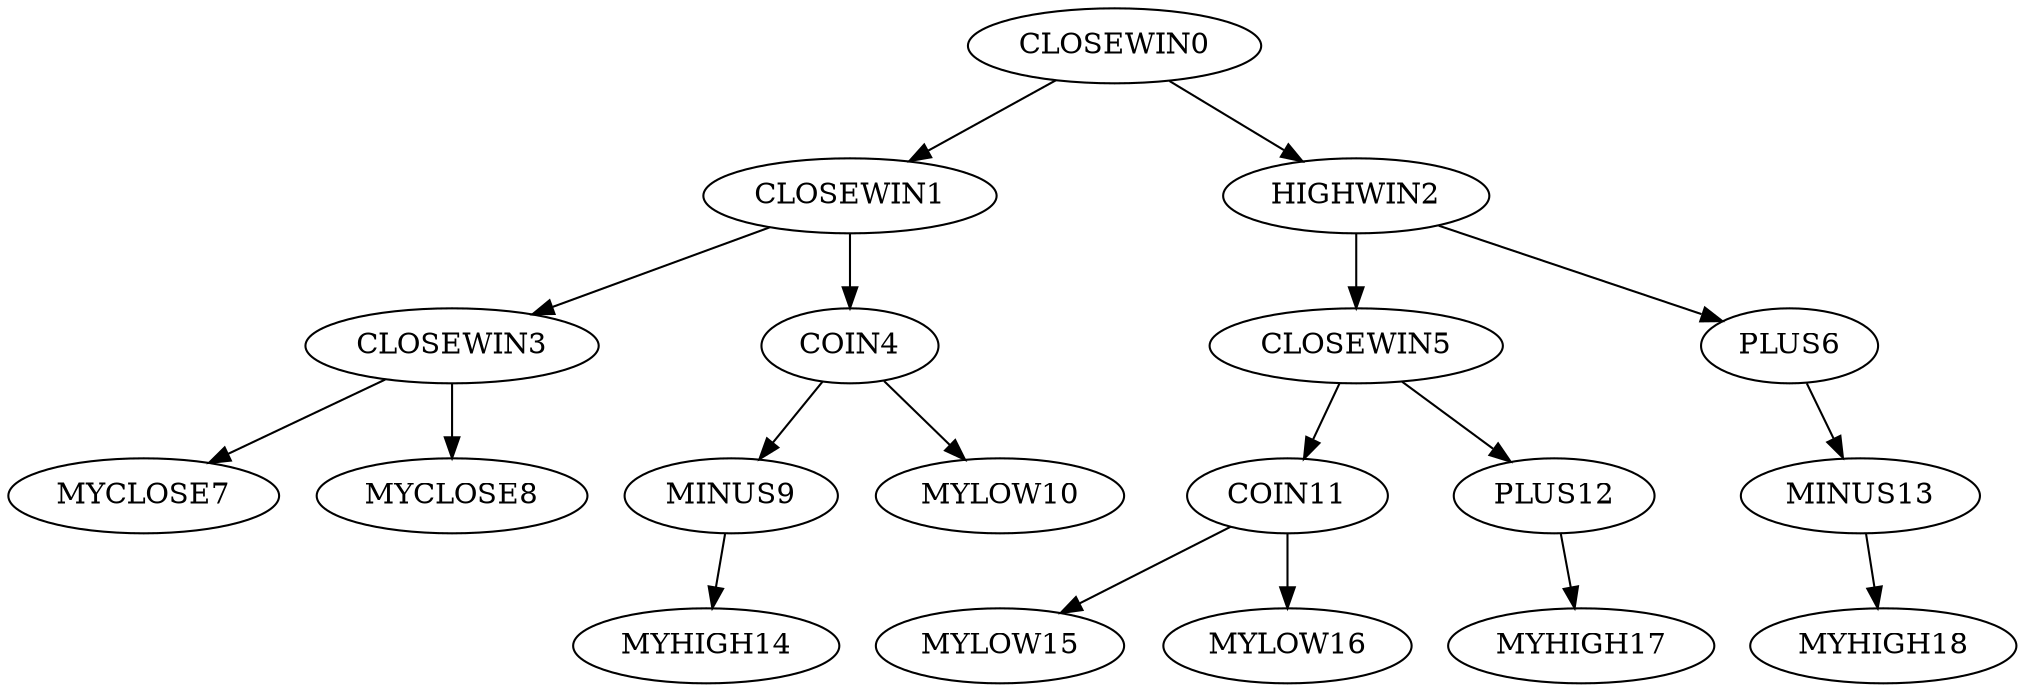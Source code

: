 digraph T {
	CLOSEWIN0 -> CLOSEWIN1;
	CLOSEWIN0 -> HIGHWIN2;
	CLOSEWIN1 -> CLOSEWIN3;
	CLOSEWIN1 -> COIN4;
	HIGHWIN2 -> CLOSEWIN5;
	HIGHWIN2 -> PLUS6;
	CLOSEWIN3 -> MYCLOSE7;
	CLOSEWIN3 -> MYCLOSE8;
	COIN4 -> MINUS9;
	COIN4 -> MYLOW10;
	CLOSEWIN5 -> COIN11;
	CLOSEWIN5 -> PLUS12;
	PLUS6 -> MINUS13;
	MINUS9 -> MYHIGH14;
	COIN11 -> MYLOW15;
	COIN11 -> MYLOW16;
	PLUS12 -> MYHIGH17;
	MINUS13 -> MYHIGH18;
}